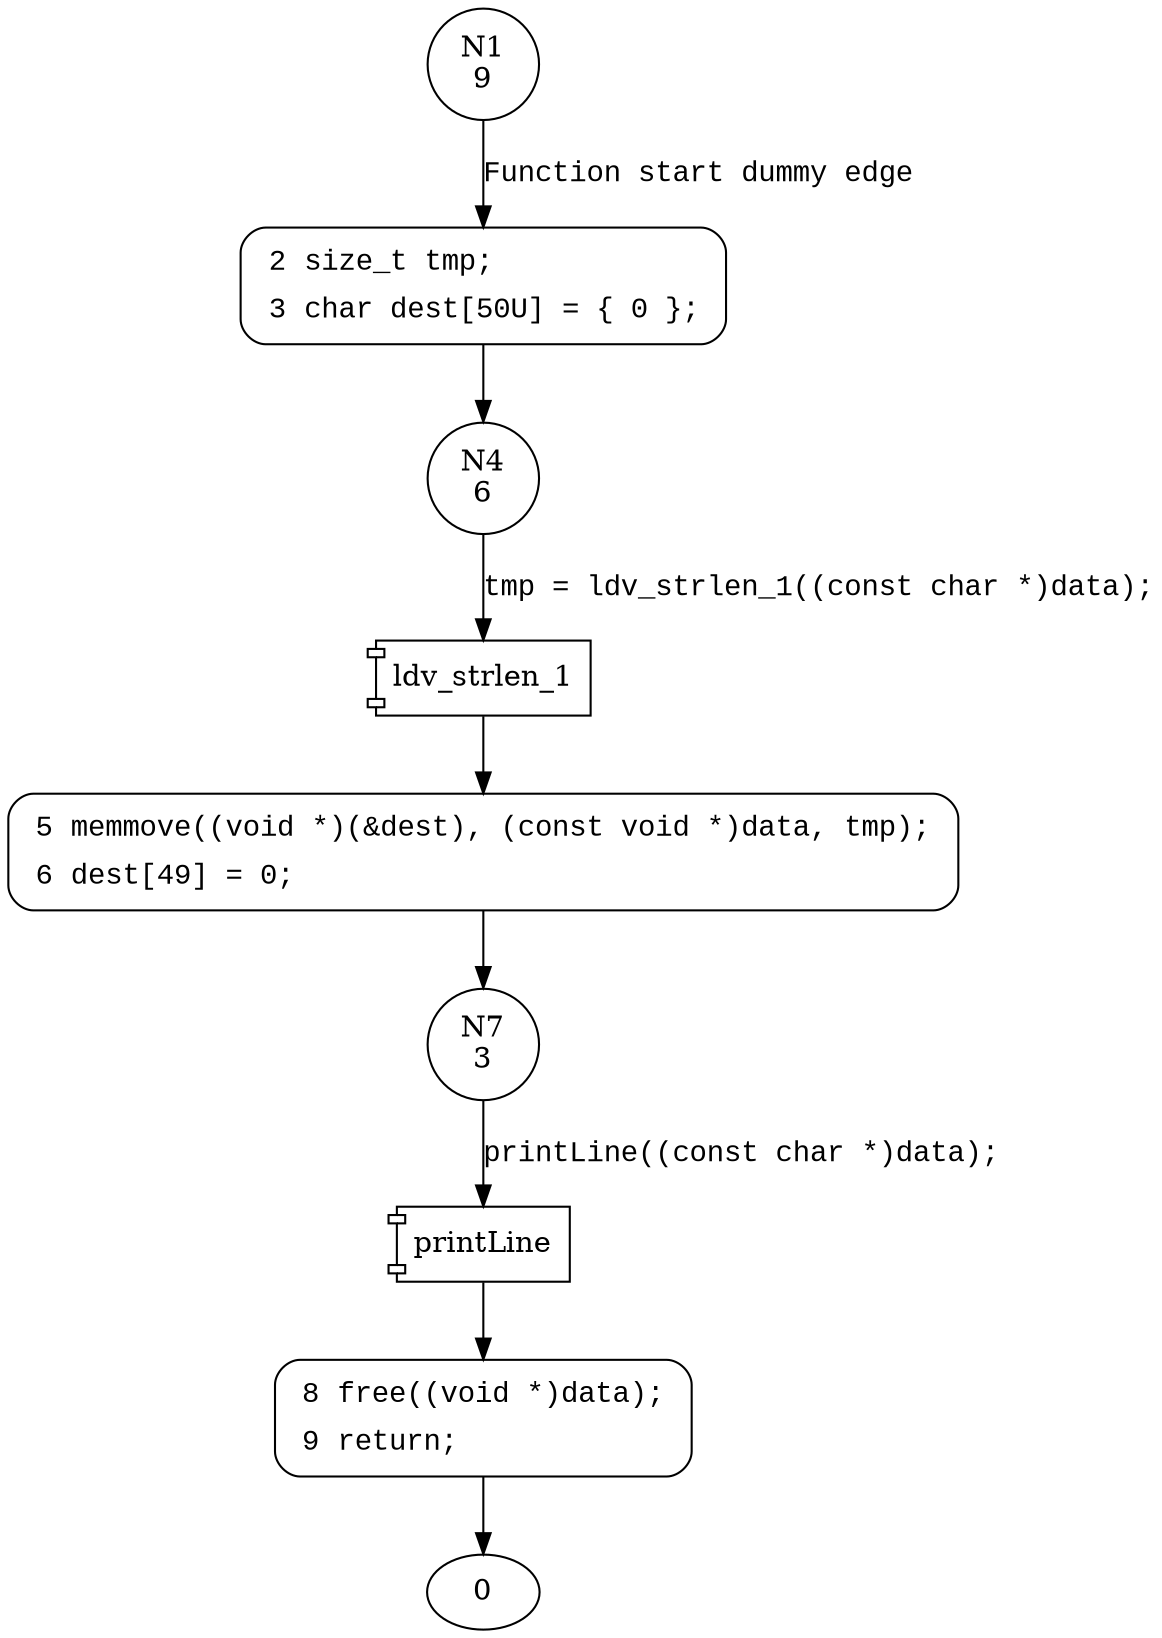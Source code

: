 digraph CWE122_Heap_Based_Buffer_Overflow__c_CWE806_char_memmove_41_badSink {
1 [shape="circle" label="N1\n9"]
2 [shape="circle" label="N2\n8"]
4 [shape="circle" label="N4\n6"]
5 [shape="circle" label="N5\n5"]
7 [shape="circle" label="N7\n3"]
8 [shape="circle" label="N8\n2"]
2 [style="filled,bold" penwidth="1" fillcolor="white" fontname="Courier New" shape="Mrecord" label=<<table border="0" cellborder="0" cellpadding="3" bgcolor="white"><tr><td align="right">2</td><td align="left">size_t tmp;</td></tr><tr><td align="right">3</td><td align="left">char dest[50U] = &#123; 0 &#125;;</td></tr></table>>]
2 -> 4[label=""]
5 [style="filled,bold" penwidth="1" fillcolor="white" fontname="Courier New" shape="Mrecord" label=<<table border="0" cellborder="0" cellpadding="3" bgcolor="white"><tr><td align="right">5</td><td align="left">memmove((void *)(&amp;dest), (const void *)data, tmp);</td></tr><tr><td align="right">6</td><td align="left">dest[49] = 0;</td></tr></table>>]
5 -> 7[label=""]
8 [style="filled,bold" penwidth="1" fillcolor="white" fontname="Courier New" shape="Mrecord" label=<<table border="0" cellborder="0" cellpadding="3" bgcolor="white"><tr><td align="right">8</td><td align="left">free((void *)data);</td></tr><tr><td align="right">9</td><td align="left">return;</td></tr></table>>]
8 -> 0[label=""]
1 -> 2 [label="Function start dummy edge" fontname="Courier New"]
100022 [shape="component" label="ldv_strlen_1"]
4 -> 100022 [label="tmp = ldv_strlen_1((const char *)data);" fontname="Courier New"]
100022 -> 5 [label="" fontname="Courier New"]
100023 [shape="component" label="printLine"]
7 -> 100023 [label="printLine((const char *)data);" fontname="Courier New"]
100023 -> 8 [label="" fontname="Courier New"]
}